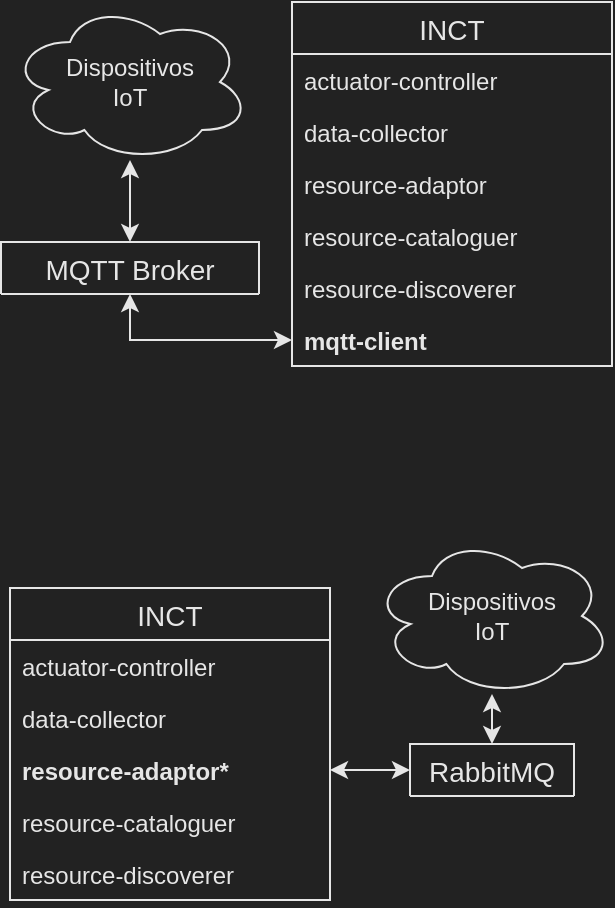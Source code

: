 <mxfile version="13.2.6" type="device"><diagram id="C5RBs43oDa-KdzZeNtuy" name="Page-1"><mxGraphModel dx="946" dy="597" grid="0" gridSize="10" guides="1" tooltips="1" connect="1" arrows="1" fold="1" page="1" pageScale="1" pageWidth="827" pageHeight="1169" background="#222222" math="0" shadow="0"><root><mxCell id="WIyWlLk6GJQsqaUBKTNV-0"/><mxCell id="WIyWlLk6GJQsqaUBKTNV-1" parent="WIyWlLk6GJQsqaUBKTNV-0"/><mxCell id="f0bl9Py0CLLweuK3wwc0-16" style="edgeStyle=orthogonalEdgeStyle;rounded=0;orthogonalLoop=1;jettySize=auto;html=1;exitX=0;exitY=0.5;exitDx=0;exitDy=0;entryX=0.5;entryY=1;entryDx=0;entryDy=0;fontColor=#E6E6E6;strokeColor=#E6E6E6;startArrow=classic;startFill=1;" edge="1" parent="WIyWlLk6GJQsqaUBKTNV-1" source="f0bl9Py0CLLweuK3wwc0-3" target="f0bl9Py0CLLweuK3wwc0-7"><mxGeometry relative="1" as="geometry"/></mxCell><mxCell id="f0bl9Py0CLLweuK3wwc0-18" style="edgeStyle=orthogonalEdgeStyle;rounded=0;orthogonalLoop=1;jettySize=auto;html=1;exitX=0.5;exitY=0;exitDx=0;exitDy=0;entryX=0.5;entryY=0.988;entryDx=0;entryDy=0;entryPerimeter=0;strokeColor=#E6E6E6;fontColor=#E6E6E6;startArrow=classic;startFill=1;" edge="1" parent="WIyWlLk6GJQsqaUBKTNV-1" source="f0bl9Py0CLLweuK3wwc0-7" target="f0bl9Py0CLLweuK3wwc0-17"><mxGeometry relative="1" as="geometry"/></mxCell><mxCell id="f0bl9Py0CLLweuK3wwc0-17" value="Dispositivos &lt;br&gt;IoT" style="ellipse;shape=cloud;whiteSpace=wrap;html=1;strokeColor=#E6E6E6;fillColor=none;fontColor=#E6E6E6;" vertex="1" parent="WIyWlLk6GJQsqaUBKTNV-1"><mxGeometry x="251" y="40" width="120" height="80" as="geometry"/></mxCell><mxCell id="f0bl9Py0CLLweuK3wwc0-0" value="INCT" style="swimlane;fontStyle=0;childLayout=stackLayout;horizontal=1;startSize=26;horizontalStack=0;resizeParent=1;resizeParentMax=0;resizeLast=0;collapsible=1;marginBottom=0;align=center;fontSize=14;fontColor=#E6E6E6;fillColor=none;strokeColor=#E6E6E6;" vertex="1" parent="WIyWlLk6GJQsqaUBKTNV-1"><mxGeometry x="392" y="40" width="160" height="182" as="geometry"/></mxCell><mxCell id="f0bl9Py0CLLweuK3wwc0-1" value="actuator-controller" style="text;strokeColor=none;fillColor=none;spacingLeft=4;spacingRight=4;overflow=hidden;rotatable=0;points=[[0,0.5],[1,0.5]];portConstraint=eastwest;fontSize=12;fontColor=#E6E6E6;" vertex="1" parent="f0bl9Py0CLLweuK3wwc0-0"><mxGeometry y="26" width="160" height="26" as="geometry"/></mxCell><mxCell id="f0bl9Py0CLLweuK3wwc0-2" value="data-collector" style="text;strokeColor=none;fillColor=none;spacingLeft=4;spacingRight=4;overflow=hidden;rotatable=0;points=[[0,0.5],[1,0.5]];portConstraint=eastwest;fontSize=12;fontColor=#E6E6E6;" vertex="1" parent="f0bl9Py0CLLweuK3wwc0-0"><mxGeometry y="52" width="160" height="26" as="geometry"/></mxCell><mxCell id="f0bl9Py0CLLweuK3wwc0-4" value="resource-adaptor" style="text;strokeColor=none;fillColor=none;spacingLeft=4;spacingRight=4;overflow=hidden;rotatable=0;points=[[0,0.5],[1,0.5]];portConstraint=eastwest;fontSize=12;fontColor=#E6E6E6;" vertex="1" parent="f0bl9Py0CLLweuK3wwc0-0"><mxGeometry y="78" width="160" height="26" as="geometry"/></mxCell><mxCell id="f0bl9Py0CLLweuK3wwc0-5" value="resource-cataloguer" style="text;strokeColor=none;fillColor=none;spacingLeft=4;spacingRight=4;overflow=hidden;rotatable=0;points=[[0,0.5],[1,0.5]];portConstraint=eastwest;fontSize=12;fontColor=#E6E6E6;" vertex="1" parent="f0bl9Py0CLLweuK3wwc0-0"><mxGeometry y="104" width="160" height="26" as="geometry"/></mxCell><mxCell id="f0bl9Py0CLLweuK3wwc0-6" value="resource-discoverer" style="text;strokeColor=none;fillColor=none;spacingLeft=4;spacingRight=4;overflow=hidden;rotatable=0;points=[[0,0.5],[1,0.5]];portConstraint=eastwest;fontSize=12;fontColor=#E6E6E6;" vertex="1" parent="f0bl9Py0CLLweuK3wwc0-0"><mxGeometry y="130" width="160" height="26" as="geometry"/></mxCell><mxCell id="f0bl9Py0CLLweuK3wwc0-3" value="mqtt-client" style="text;strokeColor=none;fillColor=none;spacingLeft=4;spacingRight=4;overflow=hidden;rotatable=0;points=[[0,0.5],[1,0.5]];portConstraint=eastwest;fontSize=12;fontStyle=1;fontColor=#E6E6E6;" vertex="1" parent="f0bl9Py0CLLweuK3wwc0-0"><mxGeometry y="156" width="160" height="26" as="geometry"/></mxCell><mxCell id="f0bl9Py0CLLweuK3wwc0-21" style="edgeStyle=orthogonalEdgeStyle;rounded=0;orthogonalLoop=1;jettySize=auto;html=1;exitX=0.5;exitY=0;exitDx=0;exitDy=0;entryX=0.5;entryY=0.988;entryDx=0;entryDy=0;entryPerimeter=0;strokeColor=#E6E6E6;fontColor=#E6E6E6;startArrow=classic;startFill=1;" edge="1" parent="WIyWlLk6GJQsqaUBKTNV-1" source="f0bl9Py0CLLweuK3wwc0-23" target="f0bl9Py0CLLweuK3wwc0-22"><mxGeometry relative="1" as="geometry"/></mxCell><mxCell id="f0bl9Py0CLLweuK3wwc0-22" value="Dispositivos &lt;br&gt;IoT" style="ellipse;shape=cloud;whiteSpace=wrap;html=1;strokeColor=#E6E6E6;fillColor=none;fontColor=#E6E6E6;" vertex="1" parent="WIyWlLk6GJQsqaUBKTNV-1"><mxGeometry x="432" y="307" width="120" height="80" as="geometry"/></mxCell><mxCell id="f0bl9Py0CLLweuK3wwc0-7" value="MQTT Broker" style="swimlane;fontStyle=0;childLayout=stackLayout;horizontal=1;startSize=26;horizontalStack=0;resizeParent=1;resizeParentMax=0;resizeLast=0;collapsible=1;marginBottom=0;align=center;fontSize=14;fontColor=#E6E6E6;fillColor=none;strokeColor=#E6E6E6;" vertex="1" parent="WIyWlLk6GJQsqaUBKTNV-1"><mxGeometry x="246.5" y="160" width="129" height="26" as="geometry"/></mxCell><mxCell id="f0bl9Py0CLLweuK3wwc0-31" style="edgeStyle=orthogonalEdgeStyle;rounded=0;orthogonalLoop=1;jettySize=auto;html=1;exitX=1;exitY=0.5;exitDx=0;exitDy=0;entryX=0;entryY=0.5;entryDx=0;entryDy=0;startArrow=classic;startFill=1;strokeColor=#E6E6E6;fontColor=#E6E6E6;" edge="1" parent="WIyWlLk6GJQsqaUBKTNV-1" source="f0bl9Py0CLLweuK3wwc0-27" target="f0bl9Py0CLLweuK3wwc0-23"><mxGeometry relative="1" as="geometry"/></mxCell><mxCell id="f0bl9Py0CLLweuK3wwc0-24" value="INCT" style="swimlane;fontStyle=0;childLayout=stackLayout;horizontal=1;startSize=26;horizontalStack=0;resizeParent=1;resizeParentMax=0;resizeLast=0;collapsible=1;marginBottom=0;align=center;fontSize=14;fontColor=#E6E6E6;fillColor=none;strokeColor=#E6E6E6;" vertex="1" parent="WIyWlLk6GJQsqaUBKTNV-1"><mxGeometry x="251" y="333" width="160" height="156" as="geometry"/></mxCell><mxCell id="f0bl9Py0CLLweuK3wwc0-25" value="actuator-controller" style="text;strokeColor=none;fillColor=none;spacingLeft=4;spacingRight=4;overflow=hidden;rotatable=0;points=[[0,0.5],[1,0.5]];portConstraint=eastwest;fontSize=12;fontColor=#E6E6E6;" vertex="1" parent="f0bl9Py0CLLweuK3wwc0-24"><mxGeometry y="26" width="160" height="26" as="geometry"/></mxCell><mxCell id="f0bl9Py0CLLweuK3wwc0-26" value="data-collector" style="text;strokeColor=none;fillColor=none;spacingLeft=4;spacingRight=4;overflow=hidden;rotatable=0;points=[[0,0.5],[1,0.5]];portConstraint=eastwest;fontSize=12;fontColor=#E6E6E6;" vertex="1" parent="f0bl9Py0CLLweuK3wwc0-24"><mxGeometry y="52" width="160" height="26" as="geometry"/></mxCell><mxCell id="f0bl9Py0CLLweuK3wwc0-27" value="resource-adaptor*" style="text;strokeColor=none;fillColor=none;spacingLeft=4;spacingRight=4;overflow=hidden;rotatable=0;points=[[0,0.5],[1,0.5]];portConstraint=eastwest;fontSize=12;fontColor=#E6E6E6;fontStyle=1" vertex="1" parent="f0bl9Py0CLLweuK3wwc0-24"><mxGeometry y="78" width="160" height="26" as="geometry"/></mxCell><mxCell id="f0bl9Py0CLLweuK3wwc0-28" value="resource-cataloguer" style="text;strokeColor=none;fillColor=none;spacingLeft=4;spacingRight=4;overflow=hidden;rotatable=0;points=[[0,0.5],[1,0.5]];portConstraint=eastwest;fontSize=12;fontColor=#E6E6E6;" vertex="1" parent="f0bl9Py0CLLweuK3wwc0-24"><mxGeometry y="104" width="160" height="26" as="geometry"/></mxCell><mxCell id="f0bl9Py0CLLweuK3wwc0-29" value="resource-discoverer" style="text;strokeColor=none;fillColor=none;spacingLeft=4;spacingRight=4;overflow=hidden;rotatable=0;points=[[0,0.5],[1,0.5]];portConstraint=eastwest;fontSize=12;fontColor=#E6E6E6;" vertex="1" parent="f0bl9Py0CLLweuK3wwc0-24"><mxGeometry y="130" width="160" height="26" as="geometry"/></mxCell><mxCell id="f0bl9Py0CLLweuK3wwc0-23" value="RabbitMQ" style="swimlane;fontStyle=0;childLayout=stackLayout;horizontal=1;startSize=26;horizontalStack=0;resizeParent=1;resizeParentMax=0;resizeLast=0;collapsible=1;marginBottom=0;align=center;fontSize=14;fontColor=#E6E6E6;fillColor=none;strokeColor=#E6E6E6;" vertex="1" parent="WIyWlLk6GJQsqaUBKTNV-1"><mxGeometry x="451" y="411" width="82" height="26" as="geometry"/></mxCell></root></mxGraphModel></diagram></mxfile>